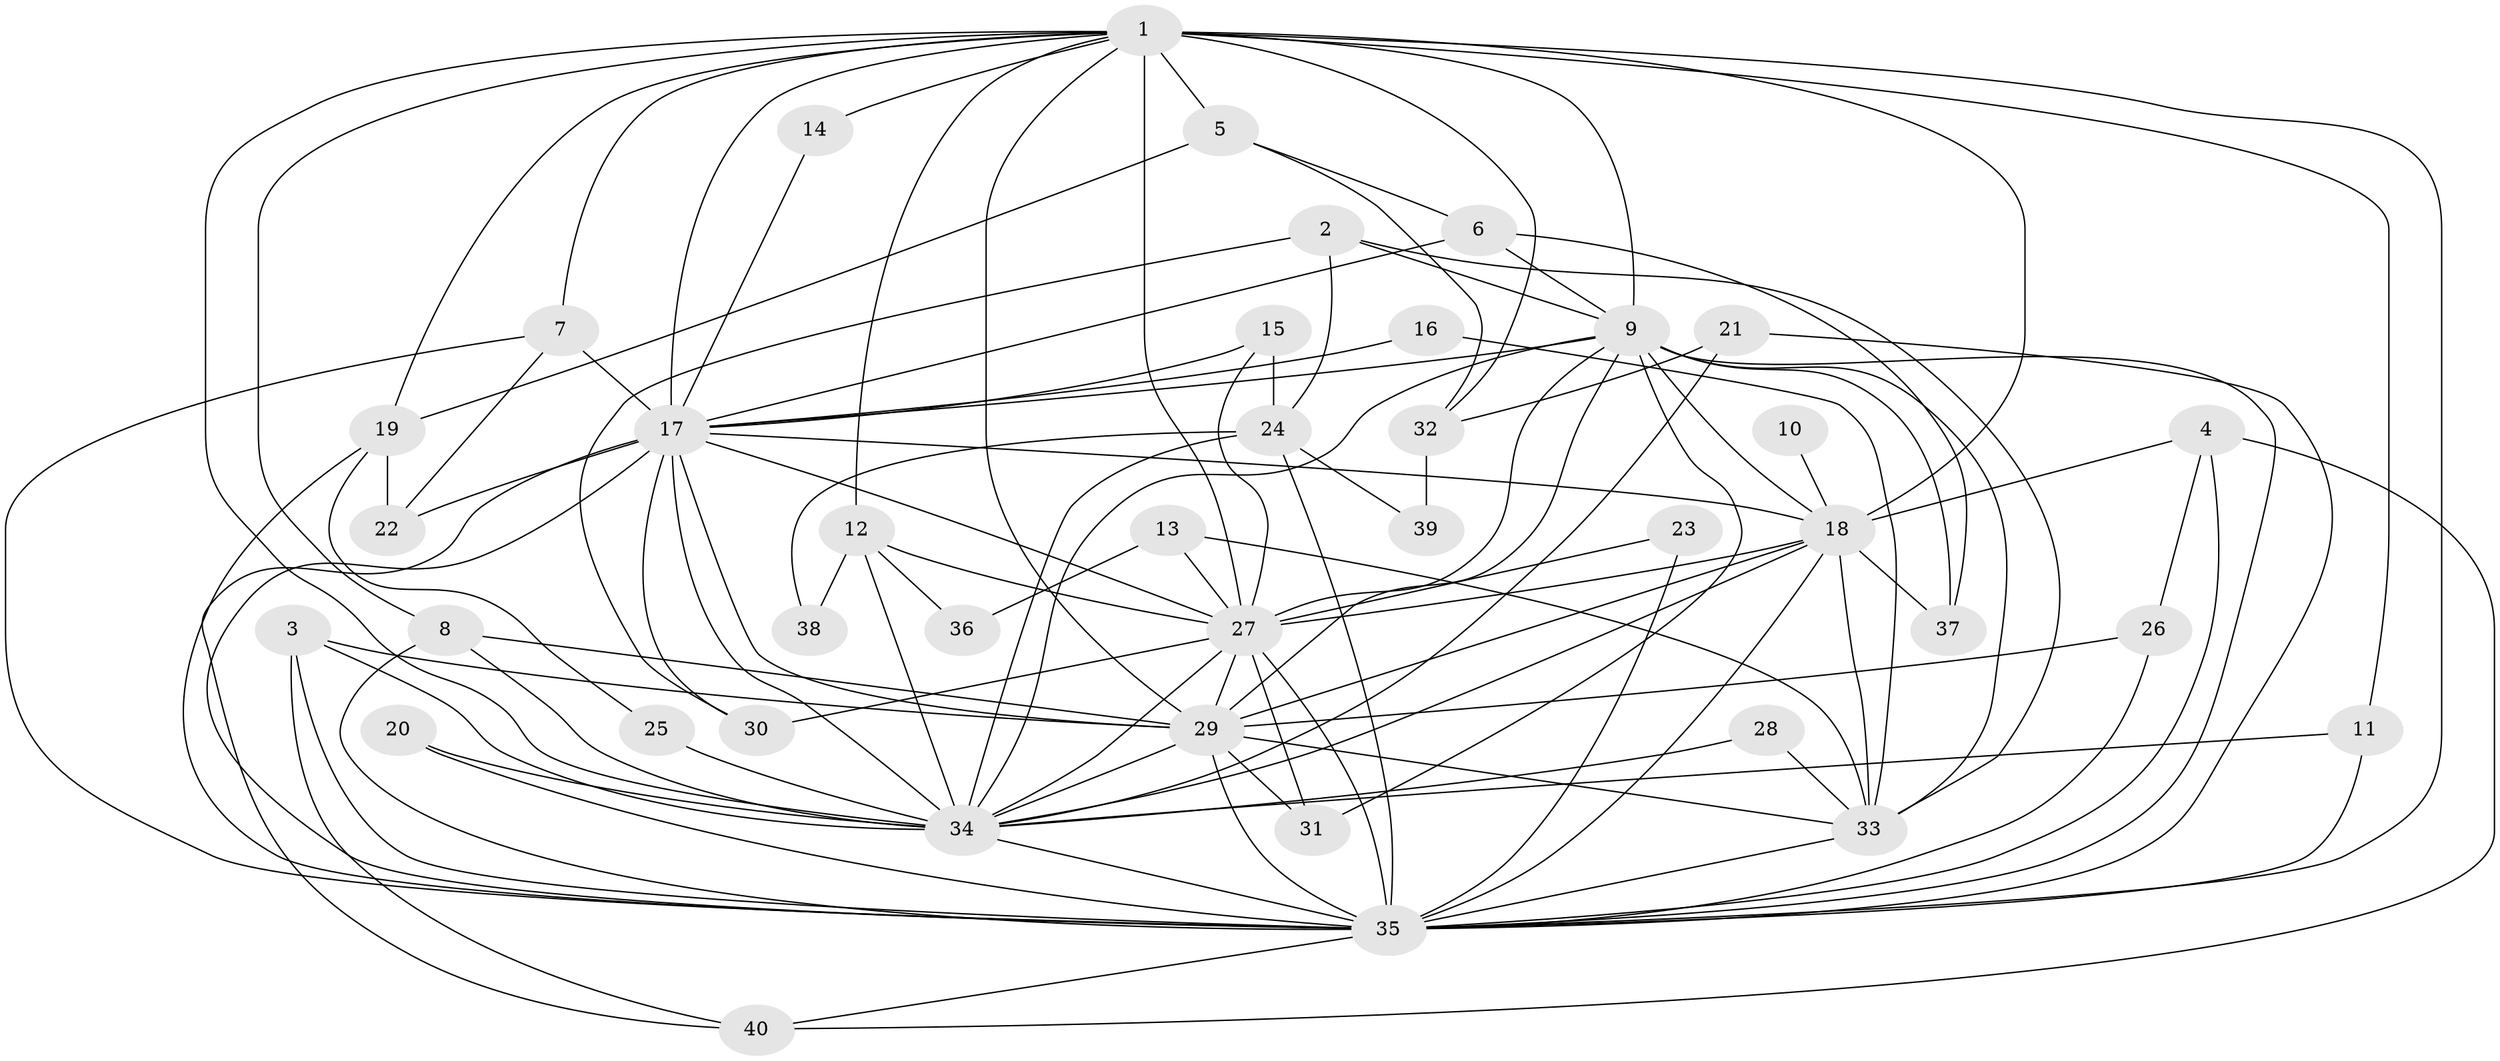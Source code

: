 // original degree distribution, {19: 0.012658227848101266, 16: 0.02531645569620253, 15: 0.02531645569620253, 18: 0.02531645569620253, 17: 0.012658227848101266, 21: 0.012658227848101266, 22: 0.012658227848101266, 3: 0.21518987341772153, 4: 0.0759493670886076, 8: 0.012658227848101266, 2: 0.5063291139240507, 5: 0.05063291139240506, 6: 0.012658227848101266}
// Generated by graph-tools (version 1.1) at 2025/36/03/04/25 23:36:18]
// undirected, 40 vertices, 110 edges
graph export_dot {
  node [color=gray90,style=filled];
  1;
  2;
  3;
  4;
  5;
  6;
  7;
  8;
  9;
  10;
  11;
  12;
  13;
  14;
  15;
  16;
  17;
  18;
  19;
  20;
  21;
  22;
  23;
  24;
  25;
  26;
  27;
  28;
  29;
  30;
  31;
  32;
  33;
  34;
  35;
  36;
  37;
  38;
  39;
  40;
  1 -- 5 [weight=2.0];
  1 -- 7 [weight=1.0];
  1 -- 8 [weight=1.0];
  1 -- 9 [weight=2.0];
  1 -- 11 [weight=1.0];
  1 -- 12 [weight=1.0];
  1 -- 14 [weight=2.0];
  1 -- 17 [weight=2.0];
  1 -- 18 [weight=2.0];
  1 -- 19 [weight=1.0];
  1 -- 27 [weight=3.0];
  1 -- 29 [weight=2.0];
  1 -- 32 [weight=2.0];
  1 -- 34 [weight=3.0];
  1 -- 35 [weight=5.0];
  2 -- 9 [weight=1.0];
  2 -- 24 [weight=1.0];
  2 -- 30 [weight=1.0];
  2 -- 33 [weight=1.0];
  3 -- 29 [weight=1.0];
  3 -- 34 [weight=1.0];
  3 -- 35 [weight=1.0];
  3 -- 40 [weight=1.0];
  4 -- 18 [weight=1.0];
  4 -- 26 [weight=1.0];
  4 -- 35 [weight=1.0];
  4 -- 40 [weight=1.0];
  5 -- 6 [weight=1.0];
  5 -- 19 [weight=1.0];
  5 -- 32 [weight=1.0];
  6 -- 9 [weight=1.0];
  6 -- 17 [weight=1.0];
  6 -- 37 [weight=1.0];
  7 -- 17 [weight=1.0];
  7 -- 22 [weight=1.0];
  7 -- 35 [weight=1.0];
  8 -- 29 [weight=1.0];
  8 -- 34 [weight=1.0];
  8 -- 35 [weight=1.0];
  9 -- 17 [weight=1.0];
  9 -- 18 [weight=2.0];
  9 -- 27 [weight=1.0];
  9 -- 29 [weight=1.0];
  9 -- 31 [weight=1.0];
  9 -- 33 [weight=1.0];
  9 -- 34 [weight=1.0];
  9 -- 35 [weight=2.0];
  9 -- 37 [weight=1.0];
  10 -- 18 [weight=1.0];
  11 -- 34 [weight=1.0];
  11 -- 35 [weight=1.0];
  12 -- 27 [weight=1.0];
  12 -- 34 [weight=1.0];
  12 -- 36 [weight=1.0];
  12 -- 38 [weight=1.0];
  13 -- 27 [weight=1.0];
  13 -- 33 [weight=1.0];
  13 -- 36 [weight=2.0];
  14 -- 17 [weight=1.0];
  15 -- 17 [weight=1.0];
  15 -- 24 [weight=1.0];
  15 -- 27 [weight=1.0];
  16 -- 17 [weight=1.0];
  16 -- 33 [weight=1.0];
  17 -- 18 [weight=1.0];
  17 -- 22 [weight=1.0];
  17 -- 27 [weight=1.0];
  17 -- 29 [weight=1.0];
  17 -- 30 [weight=1.0];
  17 -- 34 [weight=1.0];
  17 -- 35 [weight=3.0];
  17 -- 40 [weight=1.0];
  18 -- 27 [weight=2.0];
  18 -- 29 [weight=1.0];
  18 -- 33 [weight=1.0];
  18 -- 34 [weight=1.0];
  18 -- 35 [weight=2.0];
  18 -- 37 [weight=1.0];
  19 -- 22 [weight=1.0];
  19 -- 25 [weight=1.0];
  19 -- 35 [weight=1.0];
  20 -- 34 [weight=2.0];
  20 -- 35 [weight=1.0];
  21 -- 32 [weight=1.0];
  21 -- 34 [weight=1.0];
  21 -- 35 [weight=1.0];
  23 -- 27 [weight=1.0];
  23 -- 35 [weight=2.0];
  24 -- 34 [weight=1.0];
  24 -- 35 [weight=1.0];
  24 -- 38 [weight=1.0];
  24 -- 39 [weight=1.0];
  25 -- 34 [weight=2.0];
  26 -- 29 [weight=1.0];
  26 -- 35 [weight=1.0];
  27 -- 29 [weight=1.0];
  27 -- 30 [weight=1.0];
  27 -- 31 [weight=1.0];
  27 -- 34 [weight=1.0];
  27 -- 35 [weight=3.0];
  28 -- 33 [weight=1.0];
  28 -- 34 [weight=1.0];
  29 -- 31 [weight=1.0];
  29 -- 33 [weight=1.0];
  29 -- 34 [weight=1.0];
  29 -- 35 [weight=4.0];
  32 -- 39 [weight=1.0];
  33 -- 35 [weight=1.0];
  34 -- 35 [weight=3.0];
  35 -- 40 [weight=1.0];
}
